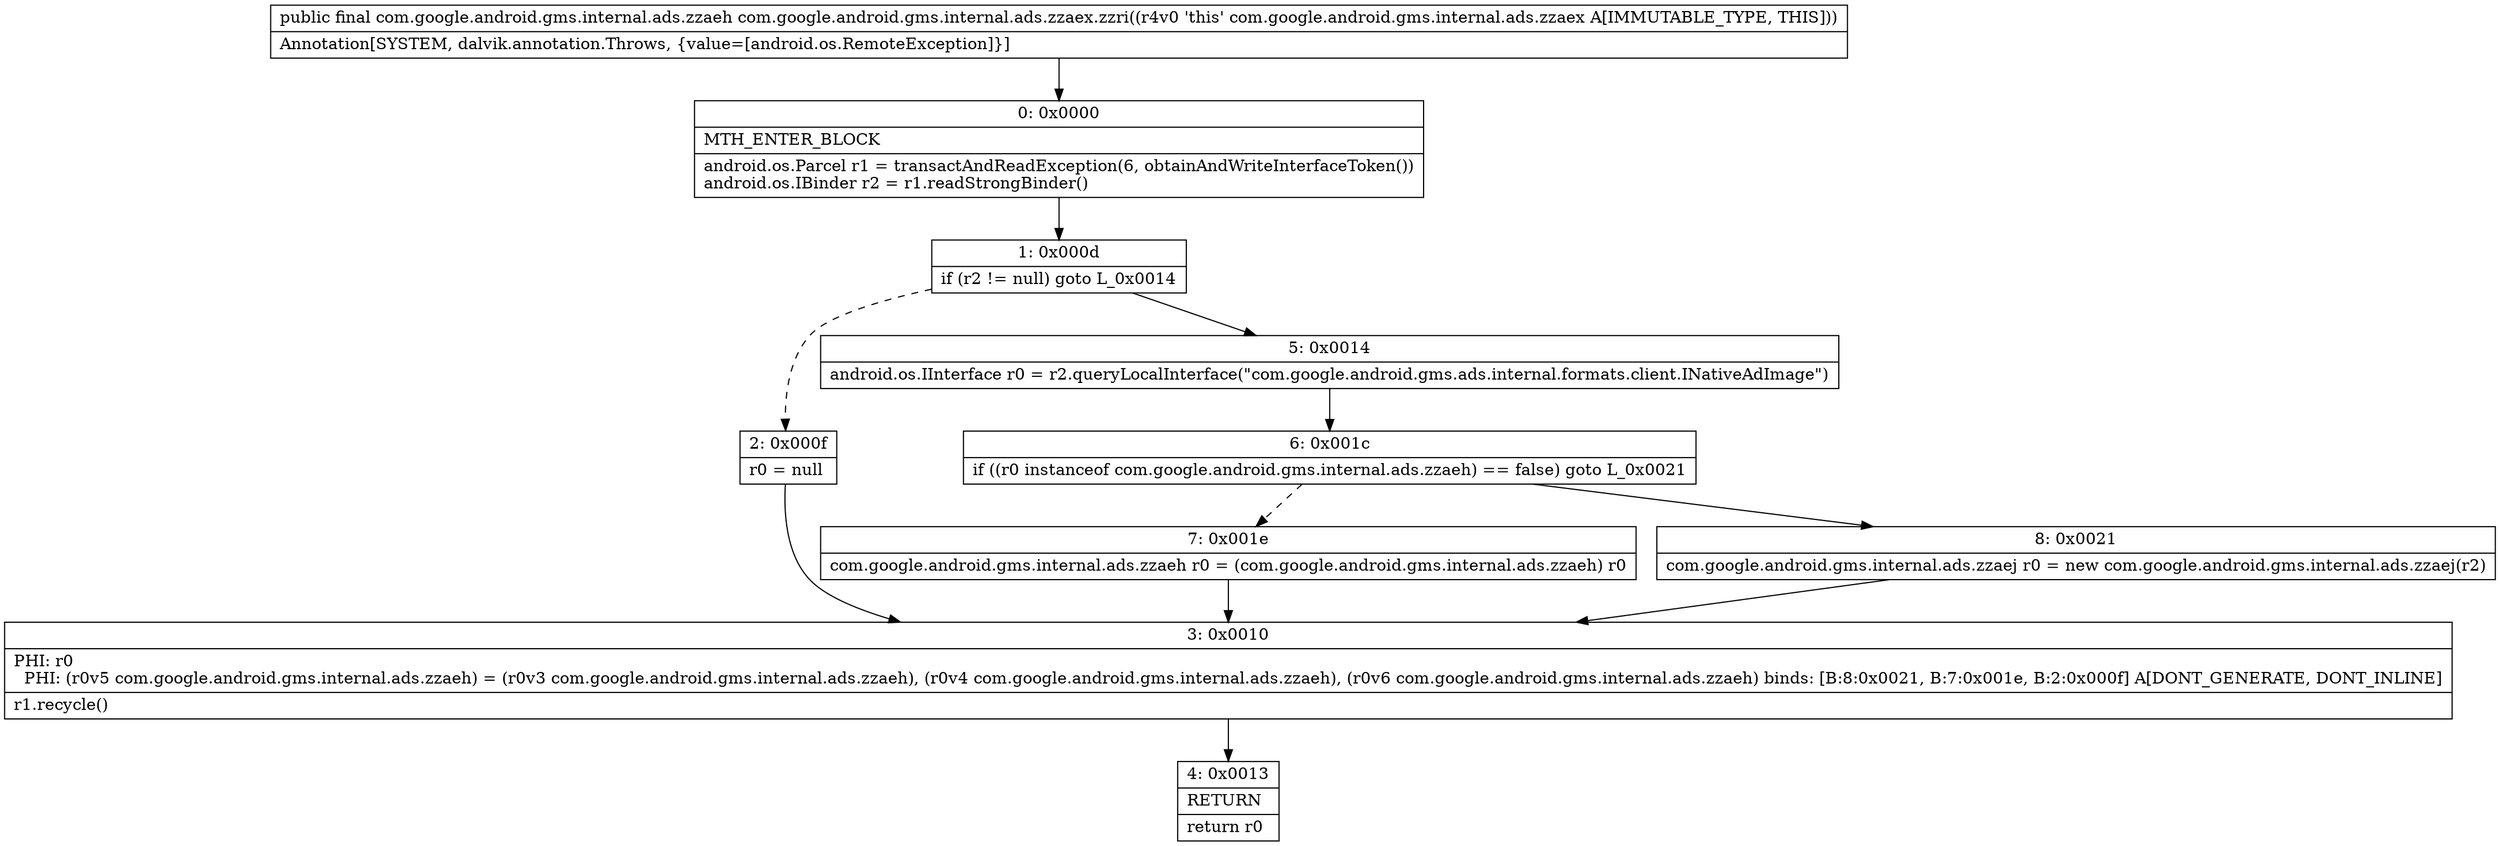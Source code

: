digraph "CFG forcom.google.android.gms.internal.ads.zzaex.zzri()Lcom\/google\/android\/gms\/internal\/ads\/zzaeh;" {
Node_0 [shape=record,label="{0\:\ 0x0000|MTH_ENTER_BLOCK\l|android.os.Parcel r1 = transactAndReadException(6, obtainAndWriteInterfaceToken())\landroid.os.IBinder r2 = r1.readStrongBinder()\l}"];
Node_1 [shape=record,label="{1\:\ 0x000d|if (r2 != null) goto L_0x0014\l}"];
Node_2 [shape=record,label="{2\:\ 0x000f|r0 = null\l}"];
Node_3 [shape=record,label="{3\:\ 0x0010|PHI: r0 \l  PHI: (r0v5 com.google.android.gms.internal.ads.zzaeh) = (r0v3 com.google.android.gms.internal.ads.zzaeh), (r0v4 com.google.android.gms.internal.ads.zzaeh), (r0v6 com.google.android.gms.internal.ads.zzaeh) binds: [B:8:0x0021, B:7:0x001e, B:2:0x000f] A[DONT_GENERATE, DONT_INLINE]\l|r1.recycle()\l}"];
Node_4 [shape=record,label="{4\:\ 0x0013|RETURN\l|return r0\l}"];
Node_5 [shape=record,label="{5\:\ 0x0014|android.os.IInterface r0 = r2.queryLocalInterface(\"com.google.android.gms.ads.internal.formats.client.INativeAdImage\")\l}"];
Node_6 [shape=record,label="{6\:\ 0x001c|if ((r0 instanceof com.google.android.gms.internal.ads.zzaeh) == false) goto L_0x0021\l}"];
Node_7 [shape=record,label="{7\:\ 0x001e|com.google.android.gms.internal.ads.zzaeh r0 = (com.google.android.gms.internal.ads.zzaeh) r0\l}"];
Node_8 [shape=record,label="{8\:\ 0x0021|com.google.android.gms.internal.ads.zzaej r0 = new com.google.android.gms.internal.ads.zzaej(r2)\l}"];
MethodNode[shape=record,label="{public final com.google.android.gms.internal.ads.zzaeh com.google.android.gms.internal.ads.zzaex.zzri((r4v0 'this' com.google.android.gms.internal.ads.zzaex A[IMMUTABLE_TYPE, THIS]))  | Annotation[SYSTEM, dalvik.annotation.Throws, \{value=[android.os.RemoteException]\}]\l}"];
MethodNode -> Node_0;
Node_0 -> Node_1;
Node_1 -> Node_2[style=dashed];
Node_1 -> Node_5;
Node_2 -> Node_3;
Node_3 -> Node_4;
Node_5 -> Node_6;
Node_6 -> Node_7[style=dashed];
Node_6 -> Node_8;
Node_7 -> Node_3;
Node_8 -> Node_3;
}

